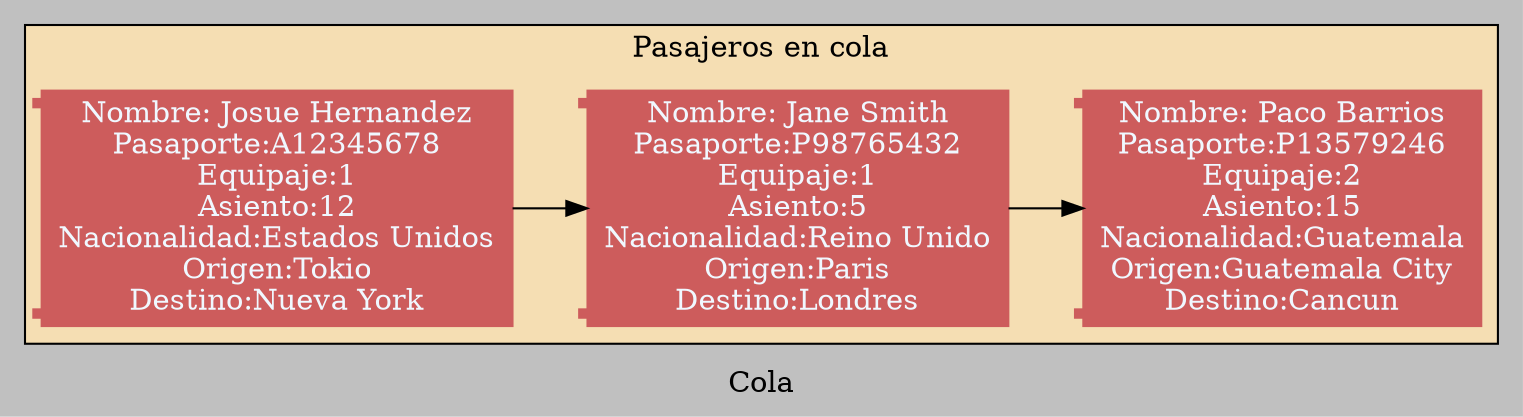 digraph G { 
rankdir = LR;
label="Cola";bgcolor=grey 
subgraph cluster_top_floor{
bgcolor=wheat; 
label="Pasajeros en cola";
nodo0[ shape=component , fontcolor=aliceblue , style=filled , color=indianred , label="Nombre: Josue Hernandez
Pasaporte:A12345678
Equipaje:1
Asiento:12
Nacionalidad:Estados Unidos
Origen:Tokio
Destino:Nueva York"]
nodo1[ shape=component , fontcolor=aliceblue , style=filled , color=indianred , label="Nombre: Jane Smith
Pasaporte:P98765432
Equipaje:1
Asiento:5
Nacionalidad:Reino Unido
Origen:Paris
Destino:Londres"]
nodo2[ shape=component , fontcolor=aliceblue , style=filled , color=indianred , label="Nombre: Paco Barrios
Pasaporte:P13579246
Equipaje:2
Asiento:15
Nacionalidad:Guatemala
Origen:Guatemala City
Destino:Cancun"]
nodo0 -> nodo1 -> nodo2;
}
}